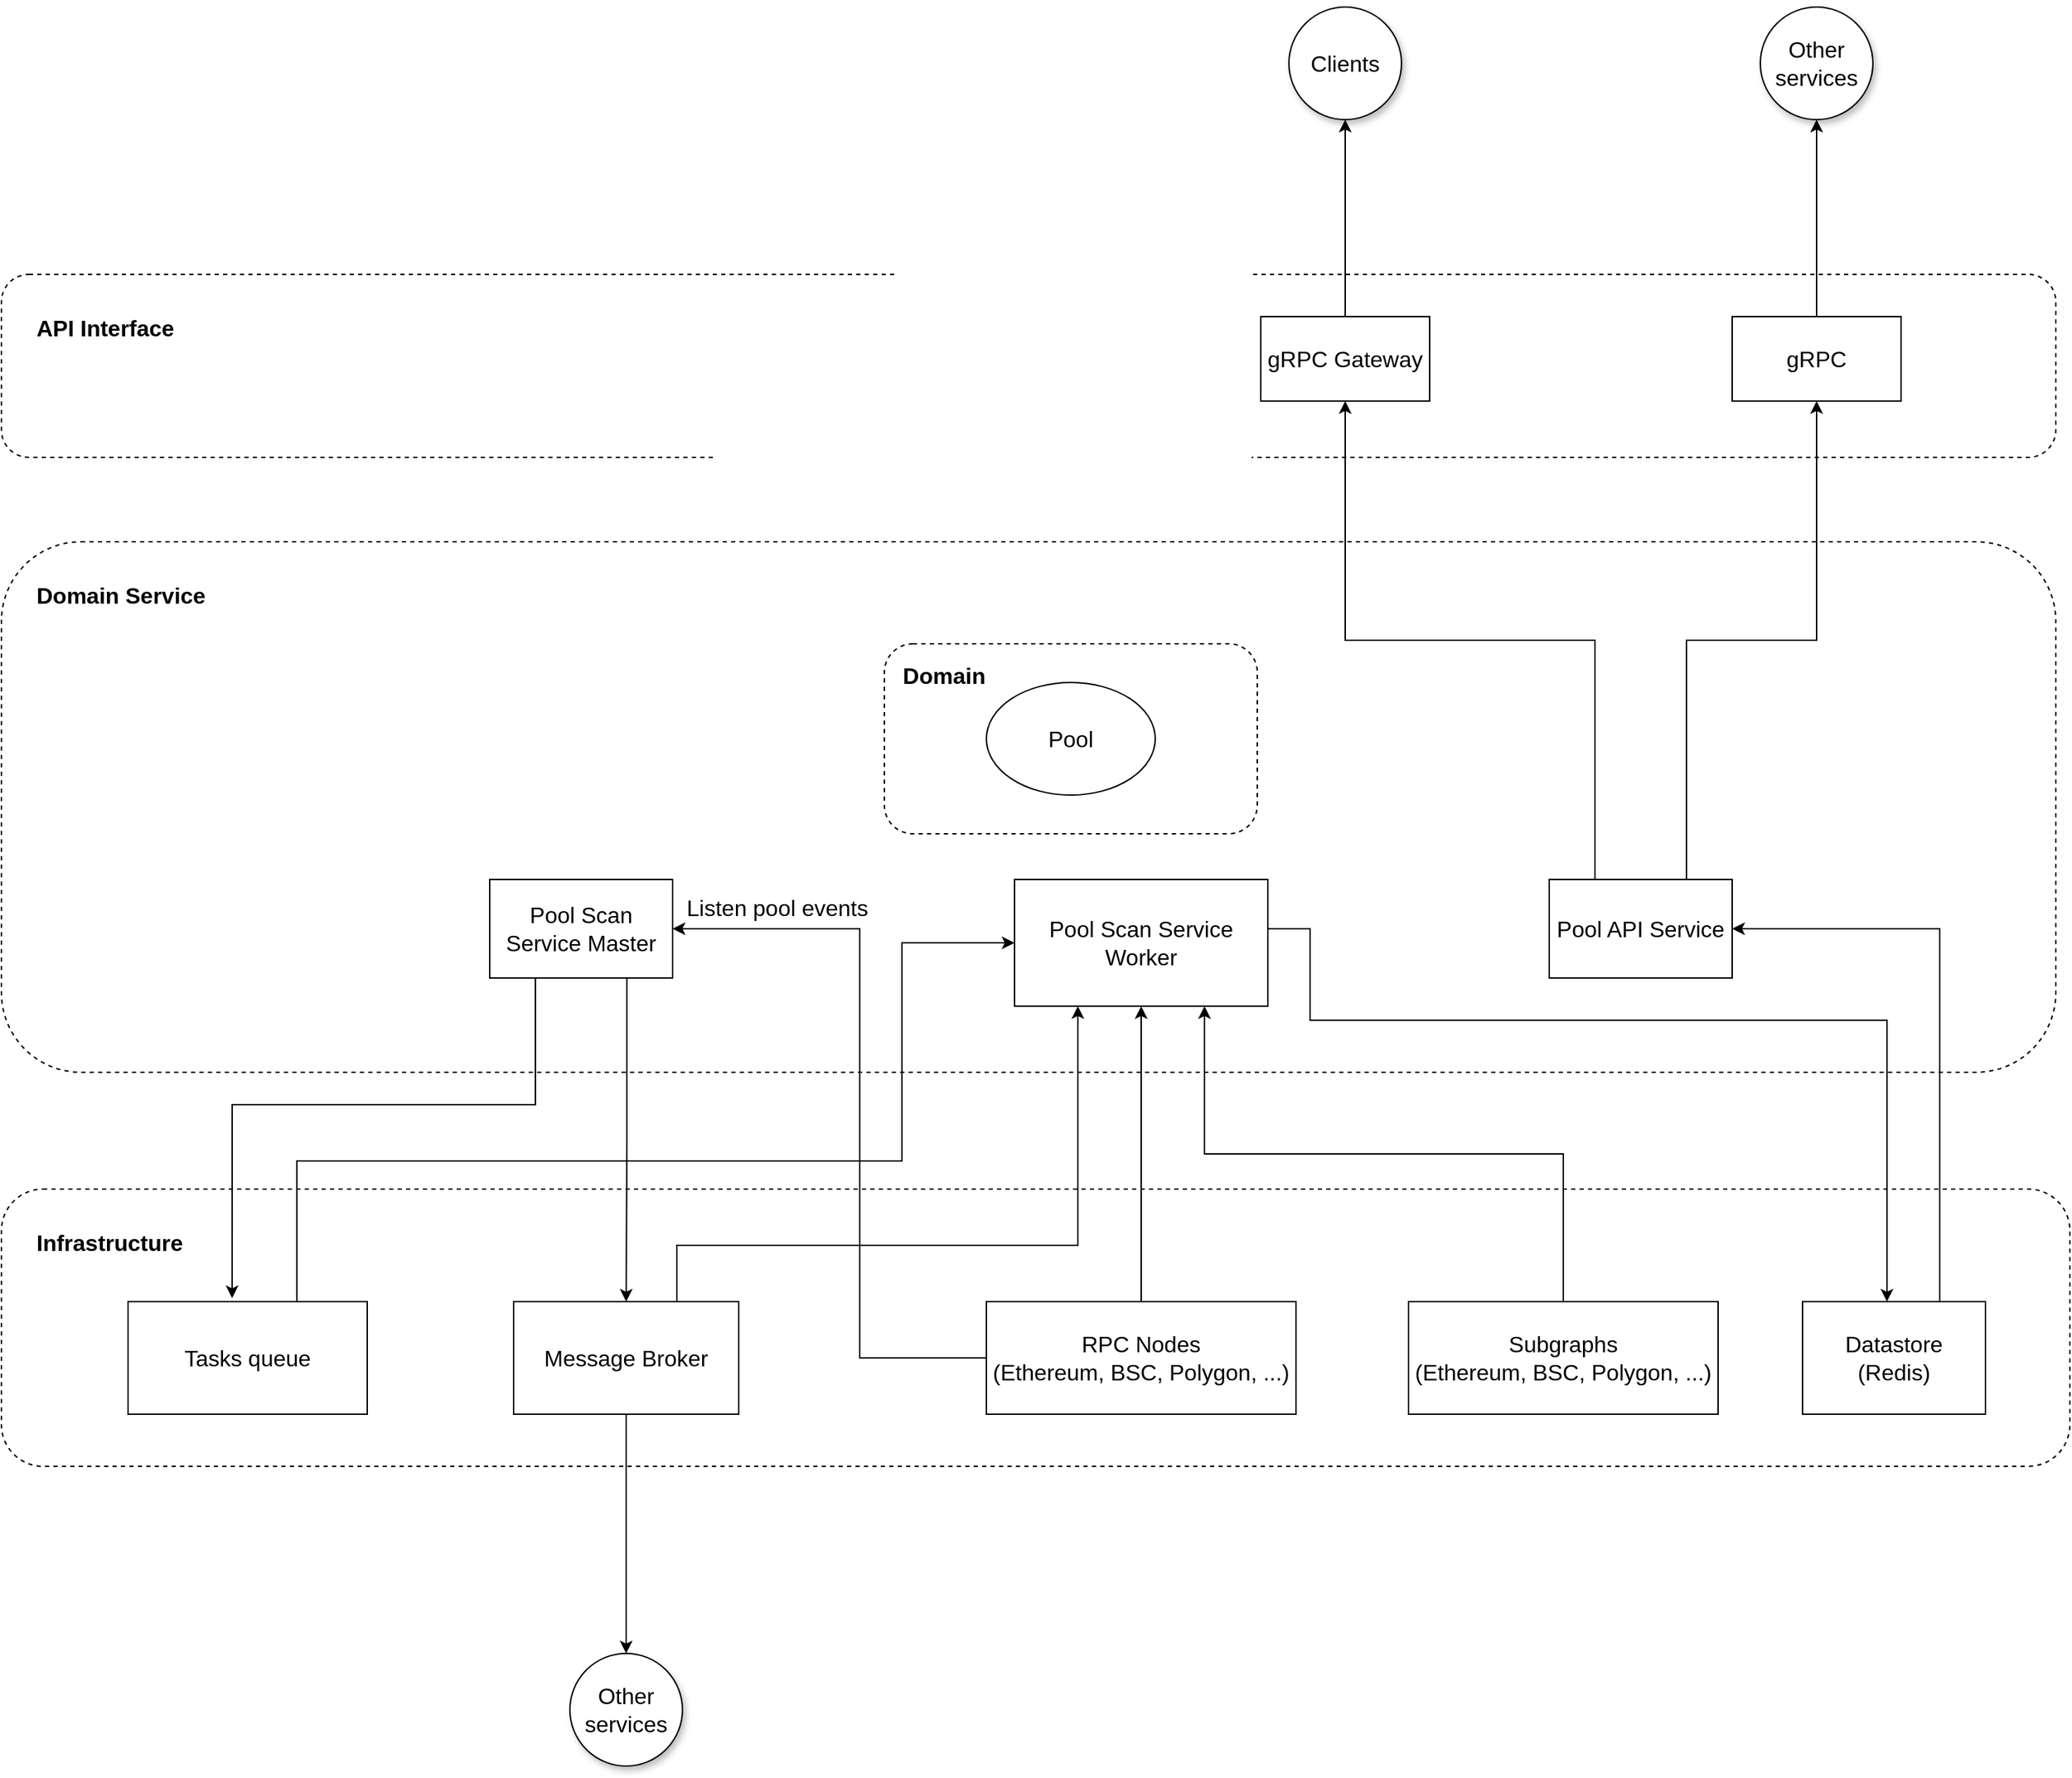 <mxfile version="18.0.3" type="github">
  <diagram id="vYhIYeuhMKYq1YM2tLH0" name="Page-1">
    <mxGraphModel dx="1731" dy="971" grid="1" gridSize="10" guides="1" tooltips="1" connect="1" arrows="1" fold="1" page="1" pageScale="1" pageWidth="850" pageHeight="1100" math="0" shadow="0">
      <root>
        <mxCell id="0" />
        <mxCell id="1" parent="0" />
        <mxCell id="VPi010c3T4Fb0CU36pfW-24" value="&lt;b&gt;API Interface&lt;/b&gt;" style="rounded=1;whiteSpace=wrap;html=1;dashed=1;fontSize=16;fillColor=default;align=left;verticalAlign=top;spacingTop=22;spacingLeft=23;fillOpacity=50;" vertex="1" parent="1">
          <mxGeometry x="150" y="210" width="1460" height="130" as="geometry" />
        </mxCell>
        <mxCell id="VPi010c3T4Fb0CU36pfW-23" value="&lt;b&gt;Infrastructure&lt;/b&gt;" style="rounded=1;whiteSpace=wrap;html=1;dashed=1;fontSize=16;fillColor=default;align=left;verticalAlign=top;spacingTop=22;spacingLeft=23;fillOpacity=50;" vertex="1" parent="1">
          <mxGeometry x="150" y="860" width="1470" height="197" as="geometry" />
        </mxCell>
        <mxCell id="VPi010c3T4Fb0CU36pfW-22" value="&lt;b&gt;Domain Service&lt;/b&gt;" style="rounded=1;whiteSpace=wrap;html=1;dashed=1;fontSize=16;fillColor=default;align=left;verticalAlign=top;spacingTop=22;spacingLeft=23;fillOpacity=50;" vertex="1" parent="1">
          <mxGeometry x="150" y="400" width="1460" height="377" as="geometry" />
        </mxCell>
        <mxCell id="VPi010c3T4Fb0CU36pfW-5" style="edgeStyle=orthogonalEdgeStyle;rounded=0;orthogonalLoop=1;jettySize=auto;html=1;exitX=0.25;exitY=0;exitDx=0;exitDy=0;entryX=0.5;entryY=1;entryDx=0;entryDy=0;fontSize=16;" edge="1" parent="1" source="00cH1n4YGTlZ0PjOOUdn-2" target="VPi010c3T4Fb0CU36pfW-1">
          <mxGeometry relative="1" as="geometry" />
        </mxCell>
        <mxCell id="VPi010c3T4Fb0CU36pfW-17" style="edgeStyle=orthogonalEdgeStyle;rounded=0;orthogonalLoop=1;jettySize=auto;html=1;exitX=0.75;exitY=0;exitDx=0;exitDy=0;entryX=0.5;entryY=1;entryDx=0;entryDy=0;fontSize=16;" edge="1" parent="1" source="00cH1n4YGTlZ0PjOOUdn-2" target="VPi010c3T4Fb0CU36pfW-15">
          <mxGeometry relative="1" as="geometry" />
        </mxCell>
        <mxCell id="00cH1n4YGTlZ0PjOOUdn-2" value="Pool API Service" style="rounded=0;whiteSpace=wrap;html=1;fontSize=16;" parent="1" vertex="1">
          <mxGeometry x="1250" y="640" width="130" height="70" as="geometry" />
        </mxCell>
        <mxCell id="VPi010c3T4Fb0CU36pfW-7" style="edgeStyle=orthogonalEdgeStyle;rounded=0;orthogonalLoop=1;jettySize=auto;html=1;exitX=0.25;exitY=1;exitDx=0;exitDy=0;entryX=0.435;entryY=-0.031;entryDx=0;entryDy=0;entryPerimeter=0;fontSize=16;" edge="1" parent="1" source="00cH1n4YGTlZ0PjOOUdn-3" target="00cH1n4YGTlZ0PjOOUdn-7">
          <mxGeometry relative="1" as="geometry">
            <Array as="points">
              <mxPoint x="530" y="800" />
              <mxPoint x="314" y="800" />
            </Array>
          </mxGeometry>
        </mxCell>
        <mxCell id="VPi010c3T4Fb0CU36pfW-34" style="edgeStyle=orthogonalEdgeStyle;rounded=0;orthogonalLoop=1;jettySize=auto;html=1;exitX=0.75;exitY=1;exitDx=0;exitDy=0;entryX=0.5;entryY=0;entryDx=0;entryDy=0;fontSize=16;startArrow=none;startFill=0;endArrow=classic;endFill=1;" edge="1" parent="1" source="00cH1n4YGTlZ0PjOOUdn-3" target="00cH1n4YGTlZ0PjOOUdn-4">
          <mxGeometry relative="1" as="geometry" />
        </mxCell>
        <mxCell id="00cH1n4YGTlZ0PjOOUdn-3" value="Pool Scan Service Master" style="rounded=0;whiteSpace=wrap;html=1;fontSize=16;" parent="1" vertex="1">
          <mxGeometry x="497" y="640" width="130" height="70" as="geometry" />
        </mxCell>
        <mxCell id="VPi010c3T4Fb0CU36pfW-31" style="edgeStyle=orthogonalEdgeStyle;rounded=0;orthogonalLoop=1;jettySize=auto;html=1;exitX=0.5;exitY=1;exitDx=0;exitDy=0;entryX=0.5;entryY=0;entryDx=0;entryDy=0;fontSize=16;" edge="1" parent="1" source="00cH1n4YGTlZ0PjOOUdn-4" target="VPi010c3T4Fb0CU36pfW-30">
          <mxGeometry relative="1" as="geometry" />
        </mxCell>
        <mxCell id="VPi010c3T4Fb0CU36pfW-35" style="edgeStyle=orthogonalEdgeStyle;rounded=0;orthogonalLoop=1;jettySize=auto;html=1;exitX=0.75;exitY=0;exitDx=0;exitDy=0;entryX=0.25;entryY=1;entryDx=0;entryDy=0;fontSize=16;startArrow=none;startFill=0;endArrow=classic;endFill=1;" edge="1" parent="1" source="00cH1n4YGTlZ0PjOOUdn-4" target="VPi010c3T4Fb0CU36pfW-2">
          <mxGeometry relative="1" as="geometry">
            <Array as="points">
              <mxPoint x="630" y="940" />
              <mxPoint x="630" y="900" />
              <mxPoint x="915" y="900" />
            </Array>
          </mxGeometry>
        </mxCell>
        <mxCell id="00cH1n4YGTlZ0PjOOUdn-4" value="Message Broker" style="rounded=0;whiteSpace=wrap;html=1;fontSize=16;" parent="1" vertex="1">
          <mxGeometry x="514" y="940" width="160" height="80" as="geometry" />
        </mxCell>
        <mxCell id="VPi010c3T4Fb0CU36pfW-10" style="edgeStyle=orthogonalEdgeStyle;rounded=0;orthogonalLoop=1;jettySize=auto;html=1;exitX=0.5;exitY=0;exitDx=0;exitDy=0;entryX=0.75;entryY=1;entryDx=0;entryDy=0;fontSize=16;" edge="1" parent="1" source="00cH1n4YGTlZ0PjOOUdn-5" target="VPi010c3T4Fb0CU36pfW-2">
          <mxGeometry relative="1" as="geometry" />
        </mxCell>
        <mxCell id="00cH1n4YGTlZ0PjOOUdn-5" value="Subgraphs&lt;br style=&quot;font-size: 16px;&quot;&gt;(Ethereum, BSC, Polygon, ...)" style="rounded=0;whiteSpace=wrap;html=1;fontSize=16;" parent="1" vertex="1">
          <mxGeometry x="1150" y="940" width="220" height="80" as="geometry" />
        </mxCell>
        <mxCell id="VPi010c3T4Fb0CU36pfW-9" style="edgeStyle=orthogonalEdgeStyle;rounded=0;orthogonalLoop=1;jettySize=auto;html=1;exitX=0.5;exitY=0;exitDx=0;exitDy=0;entryX=0.5;entryY=1;entryDx=0;entryDy=0;fontSize=16;" edge="1" parent="1" source="00cH1n4YGTlZ0PjOOUdn-6" target="VPi010c3T4Fb0CU36pfW-2">
          <mxGeometry relative="1" as="geometry" />
        </mxCell>
        <mxCell id="VPi010c3T4Fb0CU36pfW-32" style="edgeStyle=orthogonalEdgeStyle;rounded=0;orthogonalLoop=1;jettySize=auto;html=1;exitX=0;exitY=0.5;exitDx=0;exitDy=0;entryX=1;entryY=0.5;entryDx=0;entryDy=0;fontSize=16;startArrow=none;startFill=0;endArrow=classic;endFill=1;" edge="1" parent="1" source="00cH1n4YGTlZ0PjOOUdn-6" target="00cH1n4YGTlZ0PjOOUdn-3">
          <mxGeometry relative="1" as="geometry">
            <Array as="points">
              <mxPoint x="760" y="980" />
              <mxPoint x="760" y="675" />
            </Array>
          </mxGeometry>
        </mxCell>
        <mxCell id="VPi010c3T4Fb0CU36pfW-36" value="Listen pool events" style="edgeLabel;html=1;align=center;verticalAlign=middle;resizable=0;points=[];fontSize=16;" vertex="1" connectable="0" parent="VPi010c3T4Fb0CU36pfW-32">
          <mxGeometry x="0.876" y="-2" relative="1" as="geometry">
            <mxPoint x="41" y="-13" as="offset" />
          </mxGeometry>
        </mxCell>
        <mxCell id="00cH1n4YGTlZ0PjOOUdn-6" value="&lt;span style=&quot;font-size: 16px;&quot;&gt;RPC Nodes&lt;/span&gt;&lt;br style=&quot;padding: 0px; margin: 0px; font-size: 16px;&quot;&gt;&lt;span style=&quot;font-size: 16px;&quot;&gt;(Ethereum, BSC, Polygon, ...)&lt;/span&gt;" style="rounded=0;whiteSpace=wrap;html=1;fontSize=16;" parent="1" vertex="1">
          <mxGeometry x="850" y="940" width="220" height="80" as="geometry" />
        </mxCell>
        <mxCell id="VPi010c3T4Fb0CU36pfW-8" style="edgeStyle=orthogonalEdgeStyle;rounded=0;orthogonalLoop=1;jettySize=auto;html=1;exitX=1;exitY=0.5;exitDx=0;exitDy=0;entryX=0;entryY=0.5;entryDx=0;entryDy=0;fontSize=16;" edge="1" parent="1" source="00cH1n4YGTlZ0PjOOUdn-7" target="VPi010c3T4Fb0CU36pfW-2">
          <mxGeometry relative="1" as="geometry">
            <Array as="points">
              <mxPoint x="360" y="980" />
              <mxPoint x="360" y="840" />
              <mxPoint x="790" y="840" />
              <mxPoint x="790" y="685" />
            </Array>
          </mxGeometry>
        </mxCell>
        <mxCell id="00cH1n4YGTlZ0PjOOUdn-7" value="Tasks queue" style="rounded=0;whiteSpace=wrap;html=1;fontSize=16;" parent="1" vertex="1">
          <mxGeometry x="240" y="940" width="170" height="80" as="geometry" />
        </mxCell>
        <mxCell id="VPi010c3T4Fb0CU36pfW-14" style="edgeStyle=orthogonalEdgeStyle;rounded=0;orthogonalLoop=1;jettySize=auto;html=1;exitX=0.75;exitY=0;exitDx=0;exitDy=0;entryX=1;entryY=0.5;entryDx=0;entryDy=0;fontSize=16;" edge="1" parent="1" source="00cH1n4YGTlZ0PjOOUdn-8" target="00cH1n4YGTlZ0PjOOUdn-2">
          <mxGeometry relative="1" as="geometry" />
        </mxCell>
        <mxCell id="00cH1n4YGTlZ0PjOOUdn-8" value="Datastore&lt;br style=&quot;font-size: 16px;&quot;&gt;(Redis)" style="rounded=0;whiteSpace=wrap;html=1;fontSize=16;" parent="1" vertex="1">
          <mxGeometry x="1430" y="940" width="130" height="80" as="geometry" />
        </mxCell>
        <mxCell id="VPi010c3T4Fb0CU36pfW-27" style="edgeStyle=orthogonalEdgeStyle;rounded=0;orthogonalLoop=1;jettySize=auto;html=1;exitX=0.5;exitY=0;exitDx=0;exitDy=0;entryX=0.5;entryY=1;entryDx=0;entryDy=0;fontSize=16;" edge="1" parent="1" source="VPi010c3T4Fb0CU36pfW-1" target="VPi010c3T4Fb0CU36pfW-26">
          <mxGeometry relative="1" as="geometry" />
        </mxCell>
        <mxCell id="VPi010c3T4Fb0CU36pfW-1" value="gRPC Gateway" style="rounded=0;whiteSpace=wrap;html=1;fontSize=16;" vertex="1" parent="1">
          <mxGeometry x="1045" y="240" width="120" height="60" as="geometry" />
        </mxCell>
        <mxCell id="VPi010c3T4Fb0CU36pfW-12" style="edgeStyle=orthogonalEdgeStyle;rounded=0;orthogonalLoop=1;jettySize=auto;html=1;exitX=1;exitY=0.5;exitDx=0;exitDy=0;fontSize=16;" edge="1" parent="1" source="VPi010c3T4Fb0CU36pfW-2">
          <mxGeometry relative="1" as="geometry">
            <mxPoint x="1490" y="940" as="targetPoint" />
            <Array as="points">
              <mxPoint x="1050" y="675" />
              <mxPoint x="1080" y="675" />
              <mxPoint x="1080" y="740" />
              <mxPoint x="1490" y="740" />
            </Array>
          </mxGeometry>
        </mxCell>
        <mxCell id="VPi010c3T4Fb0CU36pfW-2" value="Pool Scan Service Worker" style="rounded=0;whiteSpace=wrap;html=1;fontSize=16;" vertex="1" parent="1">
          <mxGeometry x="870" y="640" width="180" height="90" as="geometry" />
        </mxCell>
        <mxCell id="VPi010c3T4Fb0CU36pfW-29" style="edgeStyle=orthogonalEdgeStyle;rounded=0;orthogonalLoop=1;jettySize=auto;html=1;exitX=0.5;exitY=0;exitDx=0;exitDy=0;fontSize=16;" edge="1" parent="1" source="VPi010c3T4Fb0CU36pfW-15" target="VPi010c3T4Fb0CU36pfW-28">
          <mxGeometry relative="1" as="geometry" />
        </mxCell>
        <mxCell id="VPi010c3T4Fb0CU36pfW-15" value="gRPC" style="rounded=0;whiteSpace=wrap;html=1;fontSize=16;" vertex="1" parent="1">
          <mxGeometry x="1380" y="240" width="120" height="60" as="geometry" />
        </mxCell>
        <mxCell id="VPi010c3T4Fb0CU36pfW-20" value="" style="rounded=1;whiteSpace=wrap;html=1;fontSize=16;dashed=1;fillOpacity=50;" vertex="1" parent="1">
          <mxGeometry x="777.5" y="472.5" width="265" height="135" as="geometry" />
        </mxCell>
        <mxCell id="VPi010c3T4Fb0CU36pfW-19" value="Pool" style="ellipse;whiteSpace=wrap;html=1;fontSize=16;" vertex="1" parent="1">
          <mxGeometry x="850" y="500" width="120" height="80" as="geometry" />
        </mxCell>
        <mxCell id="VPi010c3T4Fb0CU36pfW-21" value="&lt;b&gt;Domain&lt;/b&gt;" style="text;html=1;strokeColor=none;fillColor=none;align=center;verticalAlign=middle;whiteSpace=wrap;rounded=0;dashed=1;fontSize=16;" vertex="1" parent="1">
          <mxGeometry x="790" y="480" width="60" height="30" as="geometry" />
        </mxCell>
        <mxCell id="VPi010c3T4Fb0CU36pfW-26" value="Clients" style="ellipse;whiteSpace=wrap;html=1;aspect=fixed;shadow=1;fontSize=16;fillColor=default;" vertex="1" parent="1">
          <mxGeometry x="1065" y="20" width="80" height="80" as="geometry" />
        </mxCell>
        <mxCell id="VPi010c3T4Fb0CU36pfW-28" value="Other services" style="ellipse;whiteSpace=wrap;html=1;aspect=fixed;shadow=1;fontSize=16;fillColor=default;" vertex="1" parent="1">
          <mxGeometry x="1400" y="20" width="80" height="80" as="geometry" />
        </mxCell>
        <mxCell id="VPi010c3T4Fb0CU36pfW-30" value="Other services" style="ellipse;whiteSpace=wrap;html=1;aspect=fixed;shadow=1;fontSize=16;fillColor=default;" vertex="1" parent="1">
          <mxGeometry x="554" y="1190" width="80" height="80" as="geometry" />
        </mxCell>
      </root>
    </mxGraphModel>
  </diagram>
</mxfile>

